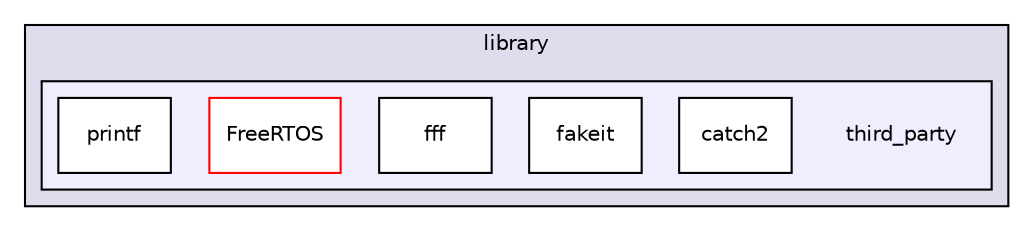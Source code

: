 digraph "/home/travis/build/kammce/SJSU-Dev2/firmware/library/third_party" {
  compound=true
  node [ fontsize="10", fontname="Helvetica"];
  edge [ labelfontsize="10", labelfontname="Helvetica"];
  subgraph clusterdir_5bd71e30699729ce4f291488f202cd36 {
    graph [ bgcolor="#ddddee", pencolor="black", label="library" fontname="Helvetica", fontsize="10", URL="dir_5bd71e30699729ce4f291488f202cd36.html"]
  subgraph clusterdir_e09eb42682f400a396ce0cf97b885b03 {
    graph [ bgcolor="#eeeeff", pencolor="black", label="" URL="dir_e09eb42682f400a396ce0cf97b885b03.html"];
    dir_e09eb42682f400a396ce0cf97b885b03 [shape=plaintext label="third_party"];
    dir_42320e4fddd9f7c7111c685a8caab6d6 [shape=box label="catch2" color="black" fillcolor="white" style="filled" URL="dir_42320e4fddd9f7c7111c685a8caab6d6.html"];
    dir_0d2732a69681e54f11be8af893f80954 [shape=box label="fakeit" color="black" fillcolor="white" style="filled" URL="dir_0d2732a69681e54f11be8af893f80954.html"];
    dir_f1191839b89550d5604f25781ebab22f [shape=box label="fff" color="black" fillcolor="white" style="filled" URL="dir_f1191839b89550d5604f25781ebab22f.html"];
    dir_8545ca3f21262ab0923e044babaf7d87 [shape=box label="FreeRTOS" color="red" fillcolor="white" style="filled" URL="dir_8545ca3f21262ab0923e044babaf7d87.html"];
    dir_bf499fa489fc0e28fe4ed7a1bca07a7f [shape=box label="printf" color="black" fillcolor="white" style="filled" URL="dir_bf499fa489fc0e28fe4ed7a1bca07a7f.html"];
  }
  }
}
